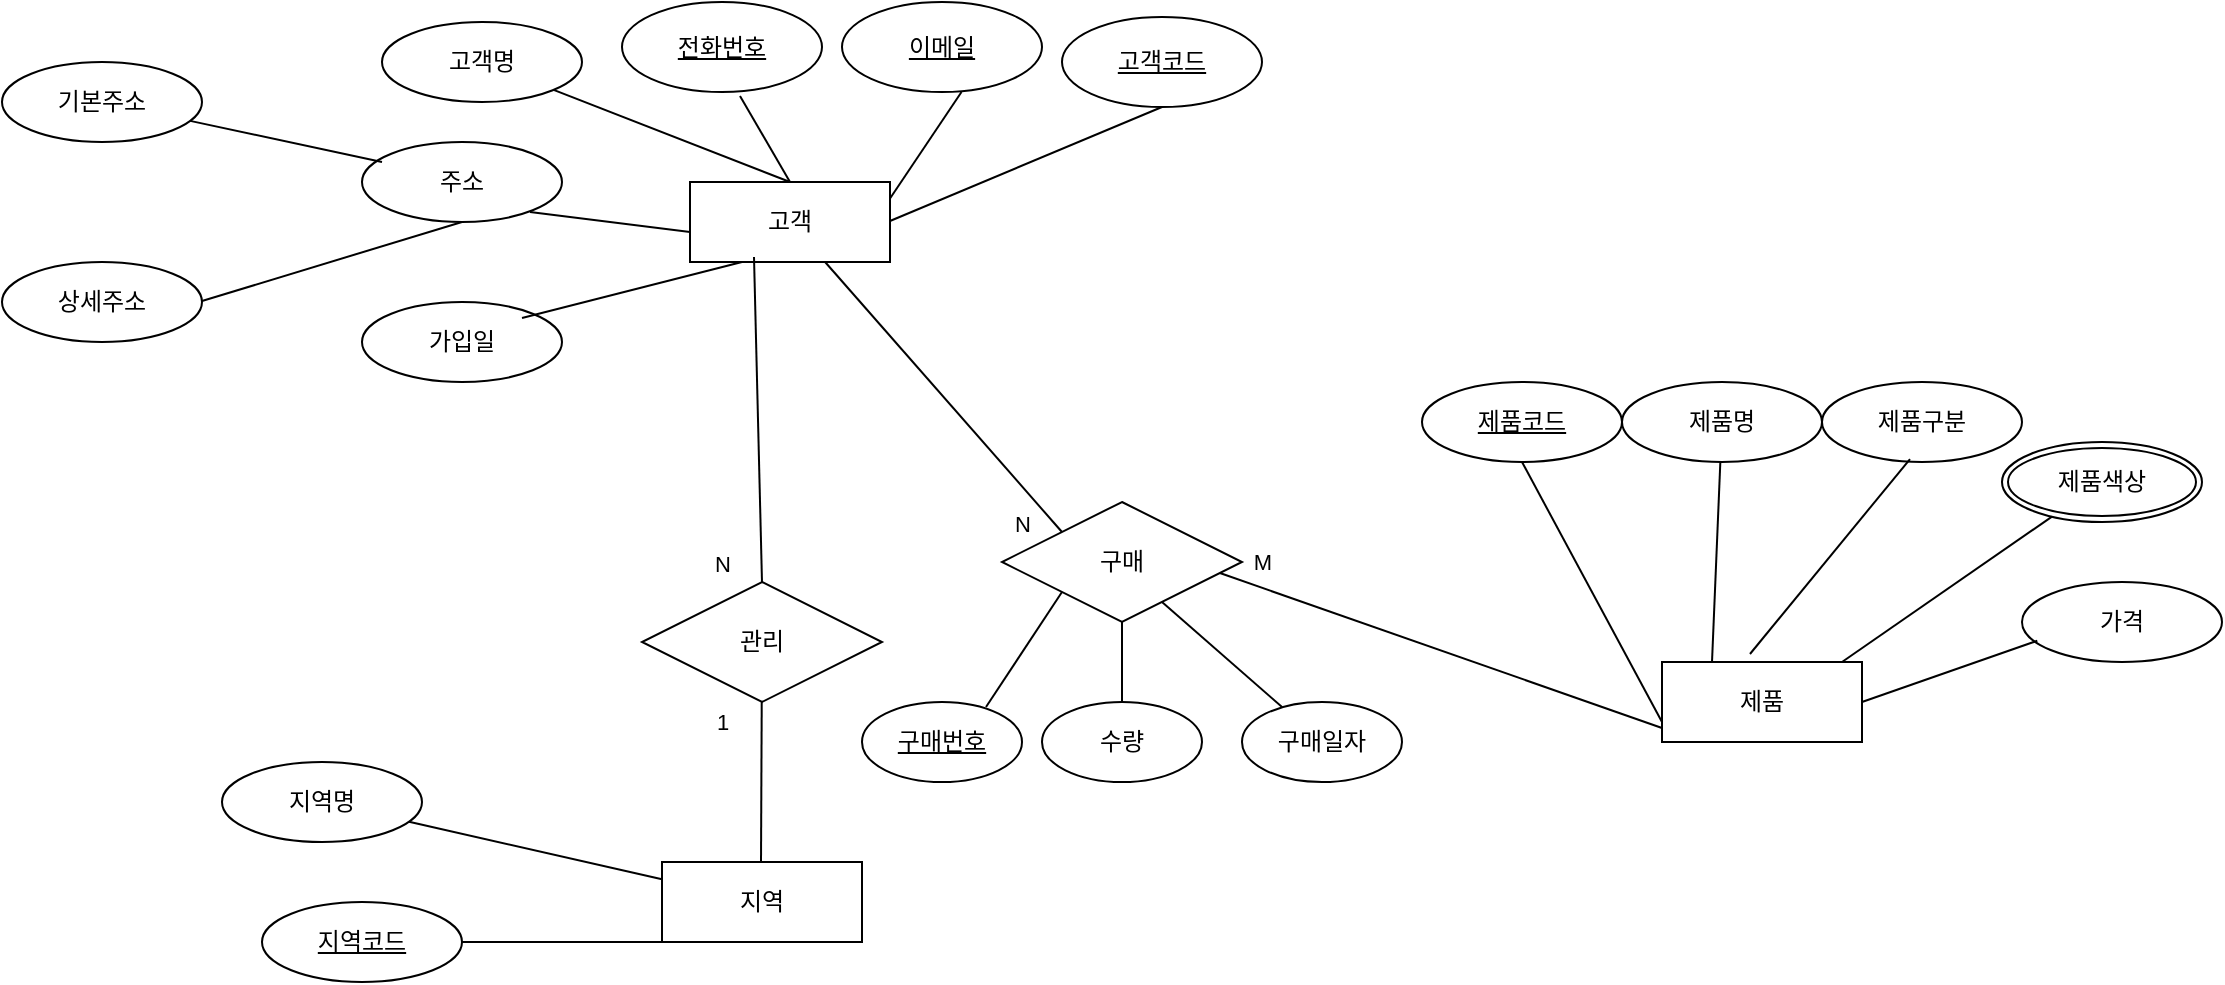 <mxfile version="24.2.1" type="github" pages="3">
  <diagram name="페이지-1" id="CWy5i0QQjxy458KxRu6v">
    <mxGraphModel dx="1026" dy="650" grid="1" gridSize="10" guides="1" tooltips="1" connect="1" arrows="1" fold="1" page="1" pageScale="1" pageWidth="827" pageHeight="1169" math="0" shadow="0">
      <root>
        <mxCell id="0" />
        <mxCell id="1" parent="0" />
        <mxCell id="4rN0HfoYX45G8c_FHVc5-1" value="고객" style="whiteSpace=wrap;html=1;align=center;" parent="1" vertex="1">
          <mxGeometry x="364" y="700" width="100" height="40" as="geometry" />
        </mxCell>
        <mxCell id="4rN0HfoYX45G8c_FHVc5-2" value="고객명" style="ellipse;whiteSpace=wrap;html=1;align=center;" parent="1" vertex="1">
          <mxGeometry x="210" y="620" width="100" height="40" as="geometry" />
        </mxCell>
        <mxCell id="4rN0HfoYX45G8c_FHVc5-5" value="" style="endArrow=none;html=1;rounded=0;entryX=0.5;entryY=0;entryDx=0;entryDy=0;" parent="1" source="4rN0HfoYX45G8c_FHVc5-2" target="4rN0HfoYX45G8c_FHVc5-1" edge="1">
          <mxGeometry relative="1" as="geometry">
            <mxPoint x="330" y="720" as="sourcePoint" />
            <mxPoint x="490" y="720" as="targetPoint" />
          </mxGeometry>
        </mxCell>
        <mxCell id="4rN0HfoYX45G8c_FHVc5-6" value="전화번호" style="ellipse;whiteSpace=wrap;html=1;align=center;fontStyle=4;" parent="1" vertex="1">
          <mxGeometry x="330" y="610" width="100" height="45" as="geometry" />
        </mxCell>
        <mxCell id="4rN0HfoYX45G8c_FHVc5-9" value="" style="endArrow=none;html=1;rounded=0;entryX=0.59;entryY=1.044;entryDx=0;entryDy=0;entryPerimeter=0;exitX=0.5;exitY=0;exitDx=0;exitDy=0;" parent="1" source="4rN0HfoYX45G8c_FHVc5-1" target="4rN0HfoYX45G8c_FHVc5-6" edge="1">
          <mxGeometry relative="1" as="geometry">
            <mxPoint x="330" y="720" as="sourcePoint" />
            <mxPoint x="490" y="720" as="targetPoint" />
          </mxGeometry>
        </mxCell>
        <mxCell id="4rN0HfoYX45G8c_FHVc5-12" value="이메일" style="ellipse;whiteSpace=wrap;html=1;align=center;fontStyle=4;" parent="1" vertex="1">
          <mxGeometry x="440" y="610" width="100" height="45" as="geometry" />
        </mxCell>
        <mxCell id="4rN0HfoYX45G8c_FHVc5-15" value="고객코드" style="ellipse;whiteSpace=wrap;html=1;align=center;fontStyle=4;" parent="1" vertex="1">
          <mxGeometry x="550" y="617.5" width="100" height="45" as="geometry" />
        </mxCell>
        <mxCell id="4rN0HfoYX45G8c_FHVc5-17" value="" style="endArrow=none;html=1;rounded=0;" parent="1" edge="1">
          <mxGeometry relative="1" as="geometry">
            <mxPoint x="464" y="708.23" as="sourcePoint" />
            <mxPoint x="499.75" y="655" as="targetPoint" />
          </mxGeometry>
        </mxCell>
        <mxCell id="4rN0HfoYX45G8c_FHVc5-18" value="" style="endArrow=none;html=1;rounded=0;entryX=0.5;entryY=1;entryDx=0;entryDy=0;" parent="1" target="4rN0HfoYX45G8c_FHVc5-15" edge="1">
          <mxGeometry relative="1" as="geometry">
            <mxPoint x="464" y="719.5" as="sourcePoint" />
            <mxPoint x="624" y="719.5" as="targetPoint" />
          </mxGeometry>
        </mxCell>
        <mxCell id="4rN0HfoYX45G8c_FHVc5-19" value="주소" style="ellipse;whiteSpace=wrap;html=1;align=center;" parent="1" vertex="1">
          <mxGeometry x="200" y="680" width="100" height="40" as="geometry" />
        </mxCell>
        <mxCell id="4rN0HfoYX45G8c_FHVc5-20" value="" style="endArrow=none;html=1;rounded=0;" parent="1" edge="1">
          <mxGeometry relative="1" as="geometry">
            <mxPoint x="284" y="715" as="sourcePoint" />
            <mxPoint x="364" y="725" as="targetPoint" />
          </mxGeometry>
        </mxCell>
        <mxCell id="4rN0HfoYX45G8c_FHVc5-21" value="기본주소" style="ellipse;whiteSpace=wrap;html=1;align=center;" parent="1" vertex="1">
          <mxGeometry x="20" y="640" width="100" height="40" as="geometry" />
        </mxCell>
        <mxCell id="4rN0HfoYX45G8c_FHVc5-22" value="상세주소" style="ellipse;whiteSpace=wrap;html=1;align=center;" parent="1" vertex="1">
          <mxGeometry x="20" y="740" width="100" height="40" as="geometry" />
        </mxCell>
        <mxCell id="4rN0HfoYX45G8c_FHVc5-26" value="" style="endArrow=none;html=1;rounded=0;" parent="1" source="4rN0HfoYX45G8c_FHVc5-21" edge="1">
          <mxGeometry relative="1" as="geometry">
            <mxPoint x="130" y="670" as="sourcePoint" />
            <mxPoint x="210" y="690" as="targetPoint" />
          </mxGeometry>
        </mxCell>
        <mxCell id="4rN0HfoYX45G8c_FHVc5-27" value="" style="endArrow=none;html=1;rounded=0;entryX=0.5;entryY=1;entryDx=0;entryDy=0;" parent="1" target="4rN0HfoYX45G8c_FHVc5-19" edge="1">
          <mxGeometry relative="1" as="geometry">
            <mxPoint x="120" y="759.5" as="sourcePoint" />
            <mxPoint x="280" y="759.5" as="targetPoint" />
          </mxGeometry>
        </mxCell>
        <mxCell id="4rN0HfoYX45G8c_FHVc5-28" value="가입일" style="ellipse;whiteSpace=wrap;html=1;align=center;" parent="1" vertex="1">
          <mxGeometry x="200" y="760" width="100" height="40" as="geometry" />
        </mxCell>
        <mxCell id="4rN0HfoYX45G8c_FHVc5-30" value="" style="endArrow=none;html=1;rounded=0;exitX=1;exitY=0.5;exitDx=0;exitDy=0;" parent="1" edge="1">
          <mxGeometry relative="1" as="geometry">
            <mxPoint x="280" y="768" as="sourcePoint" />
            <mxPoint x="390" y="740" as="targetPoint" />
          </mxGeometry>
        </mxCell>
        <mxCell id="4rN0HfoYX45G8c_FHVc5-35" value="지역" style="whiteSpace=wrap;html=1;align=center;" parent="1" vertex="1">
          <mxGeometry x="350" y="1040" width="100" height="40" as="geometry" />
        </mxCell>
        <mxCell id="4rN0HfoYX45G8c_FHVc5-36" value="지역명" style="ellipse;whiteSpace=wrap;html=1;align=center;" parent="1" vertex="1">
          <mxGeometry x="130" y="990" width="100" height="40" as="geometry" />
        </mxCell>
        <mxCell id="4rN0HfoYX45G8c_FHVc5-38" value="지역코드" style="ellipse;whiteSpace=wrap;html=1;align=center;fontStyle=4;" parent="1" vertex="1">
          <mxGeometry x="150" y="1060" width="100" height="40" as="geometry" />
        </mxCell>
        <mxCell id="4rN0HfoYX45G8c_FHVc5-40" value="" style="endArrow=none;html=1;rounded=0;entryX=0;entryY=1;entryDx=0;entryDy=0;" parent="1" source="4rN0HfoYX45G8c_FHVc5-38" target="4rN0HfoYX45G8c_FHVc5-35" edge="1">
          <mxGeometry relative="1" as="geometry">
            <mxPoint x="240" y="1010" as="sourcePoint" />
            <mxPoint x="400" y="980" as="targetPoint" />
          </mxGeometry>
        </mxCell>
        <mxCell id="4rN0HfoYX45G8c_FHVc5-41" value="제품" style="whiteSpace=wrap;html=1;align=center;" parent="1" vertex="1">
          <mxGeometry x="850" y="940" width="100" height="40" as="geometry" />
        </mxCell>
        <mxCell id="4rN0HfoYX45G8c_FHVc5-42" value="제품코드" style="ellipse;whiteSpace=wrap;html=1;align=center;fontStyle=4;" parent="1" vertex="1">
          <mxGeometry x="730" y="800" width="100" height="40" as="geometry" />
        </mxCell>
        <mxCell id="4rN0HfoYX45G8c_FHVc5-43" value="제품명" style="ellipse;whiteSpace=wrap;html=1;align=center;" parent="1" vertex="1">
          <mxGeometry x="830" y="800" width="100" height="40" as="geometry" />
        </mxCell>
        <mxCell id="4rN0HfoYX45G8c_FHVc5-44" value="제품구분" style="ellipse;whiteSpace=wrap;html=1;align=center;" parent="1" vertex="1">
          <mxGeometry x="930" y="800" width="100" height="40" as="geometry" />
        </mxCell>
        <mxCell id="4rN0HfoYX45G8c_FHVc5-46" value="제품색상" style="ellipse;shape=doubleEllipse;margin=3;whiteSpace=wrap;html=1;align=center;" parent="1" vertex="1">
          <mxGeometry x="1020" y="830" width="100" height="40" as="geometry" />
        </mxCell>
        <mxCell id="4rN0HfoYX45G8c_FHVc5-47" value="가격" style="ellipse;whiteSpace=wrap;html=1;align=center;" parent="1" vertex="1">
          <mxGeometry x="1030" y="900" width="100" height="40" as="geometry" />
        </mxCell>
        <mxCell id="4rN0HfoYX45G8c_FHVc5-48" value="" style="endArrow=none;html=1;rounded=0;entryX=0;entryY=0.75;entryDx=0;entryDy=0;exitX=0.5;exitY=1;exitDx=0;exitDy=0;" parent="1" source="4rN0HfoYX45G8c_FHVc5-42" target="4rN0HfoYX45G8c_FHVc5-41" edge="1">
          <mxGeometry relative="1" as="geometry">
            <mxPoint x="800" y="890" as="sourcePoint" />
            <mxPoint x="880" y="960" as="targetPoint" />
          </mxGeometry>
        </mxCell>
        <mxCell id="4rN0HfoYX45G8c_FHVc5-49" value="" style="endArrow=none;html=1;rounded=0;entryX=0.25;entryY=0;entryDx=0;entryDy=0;" parent="1" source="4rN0HfoYX45G8c_FHVc5-43" target="4rN0HfoYX45G8c_FHVc5-41" edge="1">
          <mxGeometry relative="1" as="geometry">
            <mxPoint x="830" y="840" as="sourcePoint" />
            <mxPoint x="915" y="870" as="targetPoint" />
          </mxGeometry>
        </mxCell>
        <mxCell id="4rN0HfoYX45G8c_FHVc5-50" value="" style="endArrow=none;html=1;rounded=0;exitX=0.44;exitY=-0.1;exitDx=0;exitDy=0;exitPerimeter=0;entryX=0.44;entryY=0.963;entryDx=0;entryDy=0;entryPerimeter=0;" parent="1" source="4rN0HfoYX45G8c_FHVc5-41" target="4rN0HfoYX45G8c_FHVc5-44" edge="1">
          <mxGeometry relative="1" as="geometry">
            <mxPoint x="910" y="880" as="sourcePoint" />
            <mxPoint x="923.221" y="839.815" as="targetPoint" />
          </mxGeometry>
        </mxCell>
        <mxCell id="4rN0HfoYX45G8c_FHVc5-51" value="" style="endArrow=none;html=1;rounded=0;" parent="1" target="4rN0HfoYX45G8c_FHVc5-46" edge="1">
          <mxGeometry relative="1" as="geometry">
            <mxPoint x="940" y="940" as="sourcePoint" />
            <mxPoint x="1010" y="890" as="targetPoint" />
          </mxGeometry>
        </mxCell>
        <mxCell id="4rN0HfoYX45G8c_FHVc5-52" value="" style="endArrow=none;html=1;rounded=0;entryX=0;entryY=1;entryDx=0;entryDy=0;" parent="1" edge="1">
          <mxGeometry relative="1" as="geometry">
            <mxPoint x="950" y="960" as="sourcePoint" />
            <mxPoint x="1037.645" y="929.392" as="targetPoint" />
          </mxGeometry>
        </mxCell>
        <mxCell id="0eGr4w4eoZEu1FNseGLn-2" value="관리" style="shape=rhombus;perimeter=rhombusPerimeter;whiteSpace=wrap;html=1;align=center;" parent="1" vertex="1">
          <mxGeometry x="340" y="900" width="120" height="60" as="geometry" />
        </mxCell>
        <mxCell id="0eGr4w4eoZEu1FNseGLn-3" value="" style="endArrow=none;html=1;rounded=0;" parent="1" source="4rN0HfoYX45G8c_FHVc5-36" target="4rN0HfoYX45G8c_FHVc5-35" edge="1">
          <mxGeometry relative="1" as="geometry">
            <mxPoint x="240" y="927.79" as="sourcePoint" />
            <mxPoint x="374" y="950.002" as="targetPoint" />
          </mxGeometry>
        </mxCell>
        <mxCell id="0eGr4w4eoZEu1FNseGLn-4" value="" style="endArrow=none;html=1;rounded=0;entryX=0.5;entryY=0;entryDx=0;entryDy=0;exitX=0.32;exitY=0.938;exitDx=0;exitDy=0;exitPerimeter=0;" parent="1" source="4rN0HfoYX45G8c_FHVc5-1" target="0eGr4w4eoZEu1FNseGLn-2" edge="1">
          <mxGeometry relative="1" as="geometry">
            <mxPoint x="190" y="870" as="sourcePoint" />
            <mxPoint x="350" y="870" as="targetPoint" />
          </mxGeometry>
        </mxCell>
        <mxCell id="0eGr4w4eoZEu1FNseGLn-7" value="N" style="edgeLabel;html=1;align=center;verticalAlign=middle;resizable=0;points=[];" parent="0eGr4w4eoZEu1FNseGLn-4" vertex="1" connectable="0">
          <mxGeometry x="0.577" y="4" relative="1" as="geometry">
            <mxPoint x="-23" y="25" as="offset" />
          </mxGeometry>
        </mxCell>
        <mxCell id="0eGr4w4eoZEu1FNseGLn-6" value="" style="endArrow=none;html=1;rounded=0;" parent="1" source="0eGr4w4eoZEu1FNseGLn-2" edge="1">
          <mxGeometry relative="1" as="geometry">
            <mxPoint x="400" y="970" as="sourcePoint" />
            <mxPoint x="399.5" y="1040" as="targetPoint" />
          </mxGeometry>
        </mxCell>
        <mxCell id="0eGr4w4eoZEu1FNseGLn-9" value="1" style="edgeLabel;html=1;align=center;verticalAlign=middle;resizable=0;points=[];" parent="0eGr4w4eoZEu1FNseGLn-6" vertex="1" connectable="0">
          <mxGeometry x="-0.711" y="-3" relative="1" as="geometry">
            <mxPoint x="-17" y="-2" as="offset" />
          </mxGeometry>
        </mxCell>
        <mxCell id="0eGr4w4eoZEu1FNseGLn-10" value="구매" style="shape=rhombus;perimeter=rhombusPerimeter;whiteSpace=wrap;html=1;align=center;" parent="1" vertex="1">
          <mxGeometry x="520" y="860" width="120" height="60" as="geometry" />
        </mxCell>
        <mxCell id="0eGr4w4eoZEu1FNseGLn-11" value="구매번호" style="ellipse;whiteSpace=wrap;html=1;align=center;fontStyle=4;" parent="1" vertex="1">
          <mxGeometry x="450" y="960" width="80" height="40" as="geometry" />
        </mxCell>
        <mxCell id="0eGr4w4eoZEu1FNseGLn-12" value="수량" style="ellipse;whiteSpace=wrap;html=1;align=center;" parent="1" vertex="1">
          <mxGeometry x="540" y="960" width="80" height="40" as="geometry" />
        </mxCell>
        <mxCell id="0eGr4w4eoZEu1FNseGLn-14" value="구매일자" style="ellipse;whiteSpace=wrap;html=1;align=center;" parent="1" vertex="1">
          <mxGeometry x="640" y="960" width="80" height="40" as="geometry" />
        </mxCell>
        <mxCell id="0eGr4w4eoZEu1FNseGLn-17" value="" style="endArrow=none;html=1;rounded=0;entryX=0.775;entryY=0.063;entryDx=0;entryDy=0;entryPerimeter=0;exitX=0;exitY=1;exitDx=0;exitDy=0;" parent="1" source="0eGr4w4eoZEu1FNseGLn-10" target="0eGr4w4eoZEu1FNseGLn-11" edge="1">
          <mxGeometry relative="1" as="geometry">
            <mxPoint x="550" y="890" as="sourcePoint" />
            <mxPoint x="520" y="980" as="targetPoint" />
          </mxGeometry>
        </mxCell>
        <mxCell id="0eGr4w4eoZEu1FNseGLn-18" value="" style="endArrow=none;html=1;rounded=0;" parent="1" source="0eGr4w4eoZEu1FNseGLn-10" target="0eGr4w4eoZEu1FNseGLn-12" edge="1">
          <mxGeometry relative="1" as="geometry">
            <mxPoint x="550" y="929.5" as="sourcePoint" />
            <mxPoint x="710" y="929.5" as="targetPoint" />
          </mxGeometry>
        </mxCell>
        <mxCell id="0eGr4w4eoZEu1FNseGLn-19" value="" style="endArrow=none;html=1;rounded=0;" parent="1" target="0eGr4w4eoZEu1FNseGLn-14" edge="1">
          <mxGeometry relative="1" as="geometry">
            <mxPoint x="600" y="910" as="sourcePoint" />
            <mxPoint x="670" y="956" as="targetPoint" />
          </mxGeometry>
        </mxCell>
        <mxCell id="0eGr4w4eoZEu1FNseGLn-20" value="" style="endArrow=none;html=1;rounded=0;entryX=0;entryY=0;entryDx=0;entryDy=0;" parent="1" source="4rN0HfoYX45G8c_FHVc5-1" target="0eGr4w4eoZEu1FNseGLn-10" edge="1">
          <mxGeometry relative="1" as="geometry">
            <mxPoint x="460" y="880" as="sourcePoint" />
            <mxPoint x="620" y="880" as="targetPoint" />
          </mxGeometry>
        </mxCell>
        <mxCell id="0eGr4w4eoZEu1FNseGLn-22" value="N" style="edgeLabel;html=1;align=center;verticalAlign=middle;resizable=0;points=[];" parent="0eGr4w4eoZEu1FNseGLn-20" vertex="1" connectable="0">
          <mxGeometry x="0.43" y="-3" relative="1" as="geometry">
            <mxPoint x="16" y="32" as="offset" />
          </mxGeometry>
        </mxCell>
        <mxCell id="0eGr4w4eoZEu1FNseGLn-21" value="" style="endArrow=none;html=1;rounded=0;exitX=0.908;exitY=0.592;exitDx=0;exitDy=0;exitPerimeter=0;" parent="1" source="0eGr4w4eoZEu1FNseGLn-10" edge="1">
          <mxGeometry relative="1" as="geometry">
            <mxPoint x="633.04" y="910" as="sourcePoint" />
            <mxPoint x="850" y="972.985" as="targetPoint" />
          </mxGeometry>
        </mxCell>
        <mxCell id="0eGr4w4eoZEu1FNseGLn-23" value="M" style="edgeLabel;html=1;align=center;verticalAlign=middle;resizable=0;points=[];" parent="0eGr4w4eoZEu1FNseGLn-21" vertex="1" connectable="0">
          <mxGeometry x="0.264" y="4" relative="1" as="geometry">
            <mxPoint x="-120" y="-51" as="offset" />
          </mxGeometry>
        </mxCell>
      </root>
    </mxGraphModel>
  </diagram>
  <diagram id="-ozgDON6aGR_aXBM-A3G" name="페이지-2">
    <mxGraphModel dx="1026" dy="650" grid="1" gridSize="6" guides="1" tooltips="1" connect="1" arrows="1" fold="1" page="1" pageScale="1" pageWidth="827" pageHeight="1169" math="0" shadow="0">
      <root>
        <mxCell id="0" />
        <mxCell id="1" parent="0" />
        <mxCell id="TmwkMz8E-KAlOmBs97RE-1" value="고객" style="shape=table;startSize=30;container=1;collapsible=1;childLayout=tableLayout;fixedRows=1;rowLines=0;fontStyle=1;align=center;resizeLast=1;html=1;" parent="1" vertex="1">
          <mxGeometry x="30" y="120" width="180" height="330" as="geometry" />
        </mxCell>
        <mxCell id="TmwkMz8E-KAlOmBs97RE-2" value="" style="shape=tableRow;horizontal=0;startSize=0;swimlaneHead=0;swimlaneBody=0;fillColor=none;collapsible=0;dropTarget=0;points=[[0,0.5],[1,0.5]];portConstraint=eastwest;top=0;left=0;right=0;bottom=1;" parent="TmwkMz8E-KAlOmBs97RE-1" vertex="1">
          <mxGeometry y="30" width="180" height="60" as="geometry" />
        </mxCell>
        <mxCell id="TmwkMz8E-KAlOmBs97RE-3" value="PK" style="shape=partialRectangle;connectable=0;fillColor=none;top=0;left=0;bottom=0;right=0;fontStyle=1;overflow=hidden;whiteSpace=wrap;html=1;" parent="TmwkMz8E-KAlOmBs97RE-2" vertex="1">
          <mxGeometry width="30" height="60" as="geometry">
            <mxRectangle width="30" height="60" as="alternateBounds" />
          </mxGeometry>
        </mxCell>
        <mxCell id="TmwkMz8E-KAlOmBs97RE-4" value="고객코드" style="shape=partialRectangle;connectable=0;fillColor=none;top=0;left=0;bottom=0;right=0;align=left;spacingLeft=6;fontStyle=5;overflow=hidden;whiteSpace=wrap;html=1;" parent="TmwkMz8E-KAlOmBs97RE-2" vertex="1">
          <mxGeometry x="30" width="150" height="60" as="geometry">
            <mxRectangle width="150" height="60" as="alternateBounds" />
          </mxGeometry>
        </mxCell>
        <mxCell id="RPq5xzQ6dEwu8MVuDV5B-11" value="" style="shape=tableRow;horizontal=0;startSize=0;swimlaneHead=0;swimlaneBody=0;fillColor=none;collapsible=0;dropTarget=0;points=[[0,0.5],[1,0.5]];portConstraint=eastwest;top=0;left=0;right=0;bottom=1;" parent="TmwkMz8E-KAlOmBs97RE-1" vertex="1">
          <mxGeometry y="90" width="180" height="60" as="geometry" />
        </mxCell>
        <mxCell id="RPq5xzQ6dEwu8MVuDV5B-12" value="FK" style="shape=partialRectangle;connectable=0;fillColor=none;top=0;left=0;bottom=0;right=0;fontStyle=1;overflow=hidden;whiteSpace=wrap;html=1;" parent="RPq5xzQ6dEwu8MVuDV5B-11" vertex="1">
          <mxGeometry width="30" height="60" as="geometry">
            <mxRectangle width="30" height="60" as="alternateBounds" />
          </mxGeometry>
        </mxCell>
        <mxCell id="RPq5xzQ6dEwu8MVuDV5B-13" value="지역코드" style="shape=partialRectangle;connectable=0;fillColor=none;top=0;left=0;bottom=0;right=0;align=left;spacingLeft=6;fontStyle=5;overflow=hidden;whiteSpace=wrap;html=1;" parent="RPq5xzQ6dEwu8MVuDV5B-11" vertex="1">
          <mxGeometry x="30" width="150" height="60" as="geometry">
            <mxRectangle width="150" height="60" as="alternateBounds" />
          </mxGeometry>
        </mxCell>
        <mxCell id="TmwkMz8E-KAlOmBs97RE-5" value="" style="shape=tableRow;horizontal=0;startSize=0;swimlaneHead=0;swimlaneBody=0;fillColor=none;collapsible=0;dropTarget=0;points=[[0,0.5],[1,0.5]];portConstraint=eastwest;top=0;left=0;right=0;bottom=0;" parent="TmwkMz8E-KAlOmBs97RE-1" vertex="1">
          <mxGeometry y="150" width="180" height="30" as="geometry" />
        </mxCell>
        <mxCell id="TmwkMz8E-KAlOmBs97RE-6" value="" style="shape=partialRectangle;connectable=0;fillColor=none;top=0;left=0;bottom=0;right=0;editable=1;overflow=hidden;whiteSpace=wrap;html=1;" parent="TmwkMz8E-KAlOmBs97RE-5" vertex="1">
          <mxGeometry width="30" height="30" as="geometry">
            <mxRectangle width="30" height="30" as="alternateBounds" />
          </mxGeometry>
        </mxCell>
        <mxCell id="TmwkMz8E-KAlOmBs97RE-7" value="고객이름" style="shape=partialRectangle;connectable=0;fillColor=none;top=0;left=0;bottom=0;right=0;align=left;spacingLeft=6;overflow=hidden;whiteSpace=wrap;html=1;" parent="TmwkMz8E-KAlOmBs97RE-5" vertex="1">
          <mxGeometry x="30" width="150" height="30" as="geometry">
            <mxRectangle width="150" height="30" as="alternateBounds" />
          </mxGeometry>
        </mxCell>
        <mxCell id="TmwkMz8E-KAlOmBs97RE-8" value="" style="shape=tableRow;horizontal=0;startSize=0;swimlaneHead=0;swimlaneBody=0;fillColor=none;collapsible=0;dropTarget=0;points=[[0,0.5],[1,0.5]];portConstraint=eastwest;top=0;left=0;right=0;bottom=0;" parent="TmwkMz8E-KAlOmBs97RE-1" vertex="1">
          <mxGeometry y="180" width="180" height="30" as="geometry" />
        </mxCell>
        <mxCell id="TmwkMz8E-KAlOmBs97RE-9" value="" style="shape=partialRectangle;connectable=0;fillColor=none;top=0;left=0;bottom=0;right=0;editable=1;overflow=hidden;whiteSpace=wrap;html=1;" parent="TmwkMz8E-KAlOmBs97RE-8" vertex="1">
          <mxGeometry width="30" height="30" as="geometry">
            <mxRectangle width="30" height="30" as="alternateBounds" />
          </mxGeometry>
        </mxCell>
        <mxCell id="TmwkMz8E-KAlOmBs97RE-10" value="전화번호" style="shape=partialRectangle;connectable=0;fillColor=none;top=0;left=0;bottom=0;right=0;align=left;spacingLeft=6;overflow=hidden;whiteSpace=wrap;html=1;" parent="TmwkMz8E-KAlOmBs97RE-8" vertex="1">
          <mxGeometry x="30" width="150" height="30" as="geometry">
            <mxRectangle width="150" height="30" as="alternateBounds" />
          </mxGeometry>
        </mxCell>
        <mxCell id="TmwkMz8E-KAlOmBs97RE-11" value="" style="shape=tableRow;horizontal=0;startSize=0;swimlaneHead=0;swimlaneBody=0;fillColor=none;collapsible=0;dropTarget=0;points=[[0,0.5],[1,0.5]];portConstraint=eastwest;top=0;left=0;right=0;bottom=0;" parent="TmwkMz8E-KAlOmBs97RE-1" vertex="1">
          <mxGeometry y="210" width="180" height="30" as="geometry" />
        </mxCell>
        <mxCell id="TmwkMz8E-KAlOmBs97RE-12" value="" style="shape=partialRectangle;connectable=0;fillColor=none;top=0;left=0;bottom=0;right=0;editable=1;overflow=hidden;whiteSpace=wrap;html=1;" parent="TmwkMz8E-KAlOmBs97RE-11" vertex="1">
          <mxGeometry width="30" height="30" as="geometry">
            <mxRectangle width="30" height="30" as="alternateBounds" />
          </mxGeometry>
        </mxCell>
        <mxCell id="TmwkMz8E-KAlOmBs97RE-13" value="이메일" style="shape=partialRectangle;connectable=0;fillColor=none;top=0;left=0;bottom=0;right=0;align=left;spacingLeft=6;overflow=hidden;whiteSpace=wrap;html=1;" parent="TmwkMz8E-KAlOmBs97RE-11" vertex="1">
          <mxGeometry x="30" width="150" height="30" as="geometry">
            <mxRectangle width="150" height="30" as="alternateBounds" />
          </mxGeometry>
        </mxCell>
        <mxCell id="TmwkMz8E-KAlOmBs97RE-14" value="" style="shape=tableRow;horizontal=0;startSize=0;swimlaneHead=0;swimlaneBody=0;fillColor=none;collapsible=0;dropTarget=0;points=[[0,0.5],[1,0.5]];portConstraint=eastwest;top=0;left=0;right=0;bottom=0;" parent="TmwkMz8E-KAlOmBs97RE-1" vertex="1">
          <mxGeometry y="240" width="180" height="30" as="geometry" />
        </mxCell>
        <mxCell id="TmwkMz8E-KAlOmBs97RE-15" value="" style="shape=partialRectangle;connectable=0;fillColor=none;top=0;left=0;bottom=0;right=0;editable=1;overflow=hidden;whiteSpace=wrap;html=1;" parent="TmwkMz8E-KAlOmBs97RE-14" vertex="1">
          <mxGeometry width="30" height="30" as="geometry">
            <mxRectangle width="30" height="30" as="alternateBounds" />
          </mxGeometry>
        </mxCell>
        <mxCell id="TmwkMz8E-KAlOmBs97RE-16" value="기본주소" style="shape=partialRectangle;connectable=0;fillColor=none;top=0;left=0;bottom=0;right=0;align=left;spacingLeft=6;overflow=hidden;whiteSpace=wrap;html=1;" parent="TmwkMz8E-KAlOmBs97RE-14" vertex="1">
          <mxGeometry x="30" width="150" height="30" as="geometry">
            <mxRectangle width="150" height="30" as="alternateBounds" />
          </mxGeometry>
        </mxCell>
        <mxCell id="TmwkMz8E-KAlOmBs97RE-17" value="" style="shape=tableRow;horizontal=0;startSize=0;swimlaneHead=0;swimlaneBody=0;fillColor=none;collapsible=0;dropTarget=0;points=[[0,0.5],[1,0.5]];portConstraint=eastwest;top=0;left=0;right=0;bottom=0;" parent="TmwkMz8E-KAlOmBs97RE-1" vertex="1">
          <mxGeometry y="270" width="180" height="30" as="geometry" />
        </mxCell>
        <mxCell id="TmwkMz8E-KAlOmBs97RE-18" value="" style="shape=partialRectangle;connectable=0;fillColor=none;top=0;left=0;bottom=0;right=0;editable=1;overflow=hidden;whiteSpace=wrap;html=1;" parent="TmwkMz8E-KAlOmBs97RE-17" vertex="1">
          <mxGeometry width="30" height="30" as="geometry">
            <mxRectangle width="30" height="30" as="alternateBounds" />
          </mxGeometry>
        </mxCell>
        <mxCell id="TmwkMz8E-KAlOmBs97RE-19" value="상세주소" style="shape=partialRectangle;connectable=0;fillColor=none;top=0;left=0;bottom=0;right=0;align=left;spacingLeft=6;overflow=hidden;whiteSpace=wrap;html=1;" parent="TmwkMz8E-KAlOmBs97RE-17" vertex="1">
          <mxGeometry x="30" width="150" height="30" as="geometry">
            <mxRectangle width="150" height="30" as="alternateBounds" />
          </mxGeometry>
        </mxCell>
        <mxCell id="TmwkMz8E-KAlOmBs97RE-20" value="" style="shape=tableRow;horizontal=0;startSize=0;swimlaneHead=0;swimlaneBody=0;fillColor=none;collapsible=0;dropTarget=0;points=[[0,0.5],[1,0.5]];portConstraint=eastwest;top=0;left=0;right=0;bottom=0;" parent="TmwkMz8E-KAlOmBs97RE-1" vertex="1">
          <mxGeometry y="300" width="180" height="30" as="geometry" />
        </mxCell>
        <mxCell id="TmwkMz8E-KAlOmBs97RE-21" value="" style="shape=partialRectangle;connectable=0;fillColor=none;top=0;left=0;bottom=0;right=0;editable=1;overflow=hidden;whiteSpace=wrap;html=1;" parent="TmwkMz8E-KAlOmBs97RE-20" vertex="1">
          <mxGeometry width="30" height="30" as="geometry">
            <mxRectangle width="30" height="30" as="alternateBounds" />
          </mxGeometry>
        </mxCell>
        <mxCell id="TmwkMz8E-KAlOmBs97RE-22" value="가입일" style="shape=partialRectangle;connectable=0;fillColor=none;top=0;left=0;bottom=0;right=0;align=left;spacingLeft=6;overflow=hidden;whiteSpace=wrap;html=1;" parent="TmwkMz8E-KAlOmBs97RE-20" vertex="1">
          <mxGeometry x="30" width="150" height="30" as="geometry">
            <mxRectangle width="150" height="30" as="alternateBounds" />
          </mxGeometry>
        </mxCell>
        <mxCell id="TmwkMz8E-KAlOmBs97RE-26" value="구매" style="shape=table;startSize=30;container=1;collapsible=1;childLayout=tableLayout;fixedRows=1;rowLines=0;fontStyle=1;align=center;resizeLast=1;html=1;" parent="1" vertex="1">
          <mxGeometry x="318" y="120" width="180" height="330" as="geometry" />
        </mxCell>
        <mxCell id="RPq5xzQ6dEwu8MVuDV5B-2" value="" style="shape=tableRow;horizontal=0;startSize=0;swimlaneHead=0;swimlaneBody=0;fillColor=none;collapsible=0;dropTarget=0;points=[[0,0.5],[1,0.5]];portConstraint=eastwest;top=0;left=0;right=0;bottom=1;" parent="TmwkMz8E-KAlOmBs97RE-26" vertex="1">
          <mxGeometry y="30" width="180" height="60" as="geometry" />
        </mxCell>
        <mxCell id="RPq5xzQ6dEwu8MVuDV5B-3" value="PK" style="shape=partialRectangle;connectable=0;fillColor=none;top=0;left=0;bottom=0;right=0;fontStyle=1;overflow=hidden;whiteSpace=wrap;html=1;" parent="RPq5xzQ6dEwu8MVuDV5B-2" vertex="1">
          <mxGeometry width="30" height="60" as="geometry">
            <mxRectangle width="30" height="60" as="alternateBounds" />
          </mxGeometry>
        </mxCell>
        <mxCell id="RPq5xzQ6dEwu8MVuDV5B-4" value="구매번호" style="shape=partialRectangle;connectable=0;fillColor=none;top=0;left=0;bottom=0;right=0;align=left;spacingLeft=6;fontStyle=5;overflow=hidden;whiteSpace=wrap;html=1;" parent="RPq5xzQ6dEwu8MVuDV5B-2" vertex="1">
          <mxGeometry x="30" width="150" height="60" as="geometry">
            <mxRectangle width="150" height="60" as="alternateBounds" />
          </mxGeometry>
        </mxCell>
        <mxCell id="RPq5xzQ6dEwu8MVuDV5B-14" value="" style="shape=tableRow;horizontal=0;startSize=0;swimlaneHead=0;swimlaneBody=0;fillColor=none;collapsible=0;dropTarget=0;points=[[0,0.5],[1,0.5]];portConstraint=eastwest;top=0;left=0;right=0;bottom=1;" parent="TmwkMz8E-KAlOmBs97RE-26" vertex="1">
          <mxGeometry y="90" width="180" height="60" as="geometry" />
        </mxCell>
        <mxCell id="RPq5xzQ6dEwu8MVuDV5B-15" value="FK" style="shape=partialRectangle;connectable=0;fillColor=none;top=0;left=0;bottom=0;right=0;fontStyle=1;overflow=hidden;whiteSpace=wrap;html=1;" parent="RPq5xzQ6dEwu8MVuDV5B-14" vertex="1">
          <mxGeometry width="30" height="60" as="geometry">
            <mxRectangle width="30" height="60" as="alternateBounds" />
          </mxGeometry>
        </mxCell>
        <mxCell id="RPq5xzQ6dEwu8MVuDV5B-16" value="고객코드&amp;nbsp;" style="shape=partialRectangle;connectable=0;fillColor=none;top=0;left=0;bottom=0;right=0;align=left;spacingLeft=6;fontStyle=5;overflow=hidden;whiteSpace=wrap;html=1;" parent="RPq5xzQ6dEwu8MVuDV5B-14" vertex="1">
          <mxGeometry x="30" width="150" height="60" as="geometry">
            <mxRectangle width="150" height="60" as="alternateBounds" />
          </mxGeometry>
        </mxCell>
        <mxCell id="TmwkMz8E-KAlOmBs97RE-27" value="" style="shape=tableRow;horizontal=0;startSize=0;swimlaneHead=0;swimlaneBody=0;fillColor=none;collapsible=0;dropTarget=0;points=[[0,0.5],[1,0.5]];portConstraint=eastwest;top=0;left=0;right=0;bottom=1;" parent="TmwkMz8E-KAlOmBs97RE-26" vertex="1">
          <mxGeometry y="150" width="180" height="70" as="geometry" />
        </mxCell>
        <mxCell id="TmwkMz8E-KAlOmBs97RE-28" value="FK" style="shape=partialRectangle;connectable=0;fillColor=none;top=0;left=0;bottom=0;right=0;fontStyle=1;overflow=hidden;whiteSpace=wrap;html=1;" parent="TmwkMz8E-KAlOmBs97RE-27" vertex="1">
          <mxGeometry width="30" height="70" as="geometry">
            <mxRectangle width="30" height="70" as="alternateBounds" />
          </mxGeometry>
        </mxCell>
        <mxCell id="TmwkMz8E-KAlOmBs97RE-29" value="제품코드" style="shape=partialRectangle;connectable=0;fillColor=none;top=0;left=0;bottom=0;right=0;align=left;spacingLeft=6;fontStyle=5;overflow=hidden;whiteSpace=wrap;html=1;" parent="TmwkMz8E-KAlOmBs97RE-27" vertex="1">
          <mxGeometry x="30" width="150" height="70" as="geometry">
            <mxRectangle width="150" height="70" as="alternateBounds" />
          </mxGeometry>
        </mxCell>
        <mxCell id="TmwkMz8E-KAlOmBs97RE-30" value="" style="shape=tableRow;horizontal=0;startSize=0;swimlaneHead=0;swimlaneBody=0;fillColor=none;collapsible=0;dropTarget=0;points=[[0,0.5],[1,0.5]];portConstraint=eastwest;top=0;left=0;right=0;bottom=0;" parent="TmwkMz8E-KAlOmBs97RE-26" vertex="1">
          <mxGeometry y="220" width="180" height="80" as="geometry" />
        </mxCell>
        <mxCell id="TmwkMz8E-KAlOmBs97RE-31" value="" style="shape=partialRectangle;connectable=0;fillColor=none;top=0;left=0;bottom=0;right=0;editable=1;overflow=hidden;whiteSpace=wrap;html=1;" parent="TmwkMz8E-KAlOmBs97RE-30" vertex="1">
          <mxGeometry width="30" height="80" as="geometry">
            <mxRectangle width="30" height="80" as="alternateBounds" />
          </mxGeometry>
        </mxCell>
        <mxCell id="TmwkMz8E-KAlOmBs97RE-32" value="수량" style="shape=partialRectangle;connectable=0;fillColor=none;top=0;left=0;bottom=0;right=0;align=left;spacingLeft=6;overflow=hidden;whiteSpace=wrap;html=1;" parent="TmwkMz8E-KAlOmBs97RE-30" vertex="1">
          <mxGeometry x="30" width="150" height="80" as="geometry">
            <mxRectangle width="150" height="80" as="alternateBounds" />
          </mxGeometry>
        </mxCell>
        <mxCell id="TmwkMz8E-KAlOmBs97RE-33" value="" style="shape=tableRow;horizontal=0;startSize=0;swimlaneHead=0;swimlaneBody=0;fillColor=none;collapsible=0;dropTarget=0;points=[[0,0.5],[1,0.5]];portConstraint=eastwest;top=0;left=0;right=0;bottom=0;" parent="TmwkMz8E-KAlOmBs97RE-26" vertex="1">
          <mxGeometry y="300" width="180" height="30" as="geometry" />
        </mxCell>
        <mxCell id="TmwkMz8E-KAlOmBs97RE-34" value="" style="shape=partialRectangle;connectable=0;fillColor=none;top=0;left=0;bottom=0;right=0;editable=1;overflow=hidden;whiteSpace=wrap;html=1;" parent="TmwkMz8E-KAlOmBs97RE-33" vertex="1">
          <mxGeometry width="30" height="30" as="geometry">
            <mxRectangle width="30" height="30" as="alternateBounds" />
          </mxGeometry>
        </mxCell>
        <mxCell id="TmwkMz8E-KAlOmBs97RE-35" value="구매일자" style="shape=partialRectangle;connectable=0;fillColor=none;top=0;left=0;bottom=0;right=0;align=left;spacingLeft=6;overflow=hidden;whiteSpace=wrap;html=1;" parent="TmwkMz8E-KAlOmBs97RE-33" vertex="1">
          <mxGeometry x="30" width="150" height="30" as="geometry">
            <mxRectangle width="150" height="30" as="alternateBounds" />
          </mxGeometry>
        </mxCell>
        <mxCell id="TmwkMz8E-KAlOmBs97RE-56" value="제품" style="shape=table;startSize=30;container=1;collapsible=1;childLayout=tableLayout;fixedRows=1;rowLines=0;fontStyle=1;align=center;resizeLast=1;html=1;" parent="1" vertex="1">
          <mxGeometry x="620" y="120" width="180" height="150" as="geometry" />
        </mxCell>
        <mxCell id="TmwkMz8E-KAlOmBs97RE-57" value="" style="shape=tableRow;horizontal=0;startSize=0;swimlaneHead=0;swimlaneBody=0;fillColor=none;collapsible=0;dropTarget=0;points=[[0,0.5],[1,0.5]];portConstraint=eastwest;top=0;left=0;right=0;bottom=1;" parent="TmwkMz8E-KAlOmBs97RE-56" vertex="1">
          <mxGeometry y="30" width="180" height="30" as="geometry" />
        </mxCell>
        <mxCell id="TmwkMz8E-KAlOmBs97RE-58" value="PK" style="shape=partialRectangle;connectable=0;fillColor=none;top=0;left=0;bottom=0;right=0;fontStyle=1;overflow=hidden;whiteSpace=wrap;html=1;" parent="TmwkMz8E-KAlOmBs97RE-57" vertex="1">
          <mxGeometry width="30" height="30" as="geometry">
            <mxRectangle width="30" height="30" as="alternateBounds" />
          </mxGeometry>
        </mxCell>
        <mxCell id="TmwkMz8E-KAlOmBs97RE-59" value="제품코드" style="shape=partialRectangle;connectable=0;fillColor=none;top=0;left=0;bottom=0;right=0;align=left;spacingLeft=6;fontStyle=5;overflow=hidden;whiteSpace=wrap;html=1;" parent="TmwkMz8E-KAlOmBs97RE-57" vertex="1">
          <mxGeometry x="30" width="150" height="30" as="geometry">
            <mxRectangle width="150" height="30" as="alternateBounds" />
          </mxGeometry>
        </mxCell>
        <mxCell id="TmwkMz8E-KAlOmBs97RE-60" value="" style="shape=tableRow;horizontal=0;startSize=0;swimlaneHead=0;swimlaneBody=0;fillColor=none;collapsible=0;dropTarget=0;points=[[0,0.5],[1,0.5]];portConstraint=eastwest;top=0;left=0;right=0;bottom=0;" parent="TmwkMz8E-KAlOmBs97RE-56" vertex="1">
          <mxGeometry y="60" width="180" height="30" as="geometry" />
        </mxCell>
        <mxCell id="TmwkMz8E-KAlOmBs97RE-61" value="" style="shape=partialRectangle;connectable=0;fillColor=none;top=0;left=0;bottom=0;right=0;editable=1;overflow=hidden;whiteSpace=wrap;html=1;" parent="TmwkMz8E-KAlOmBs97RE-60" vertex="1">
          <mxGeometry width="30" height="30" as="geometry">
            <mxRectangle width="30" height="30" as="alternateBounds" />
          </mxGeometry>
        </mxCell>
        <mxCell id="TmwkMz8E-KAlOmBs97RE-62" value="제품명" style="shape=partialRectangle;connectable=0;fillColor=none;top=0;left=0;bottom=0;right=0;align=left;spacingLeft=6;overflow=hidden;whiteSpace=wrap;html=1;" parent="TmwkMz8E-KAlOmBs97RE-60" vertex="1">
          <mxGeometry x="30" width="150" height="30" as="geometry">
            <mxRectangle width="150" height="30" as="alternateBounds" />
          </mxGeometry>
        </mxCell>
        <mxCell id="TmwkMz8E-KAlOmBs97RE-63" value="" style="shape=tableRow;horizontal=0;startSize=0;swimlaneHead=0;swimlaneBody=0;fillColor=none;collapsible=0;dropTarget=0;points=[[0,0.5],[1,0.5]];portConstraint=eastwest;top=0;left=0;right=0;bottom=0;" parent="TmwkMz8E-KAlOmBs97RE-56" vertex="1">
          <mxGeometry y="90" width="180" height="30" as="geometry" />
        </mxCell>
        <mxCell id="TmwkMz8E-KAlOmBs97RE-64" value="" style="shape=partialRectangle;connectable=0;fillColor=none;top=0;left=0;bottom=0;right=0;editable=1;overflow=hidden;whiteSpace=wrap;html=1;" parent="TmwkMz8E-KAlOmBs97RE-63" vertex="1">
          <mxGeometry width="30" height="30" as="geometry">
            <mxRectangle width="30" height="30" as="alternateBounds" />
          </mxGeometry>
        </mxCell>
        <mxCell id="TmwkMz8E-KAlOmBs97RE-65" value="제품구분" style="shape=partialRectangle;connectable=0;fillColor=none;top=0;left=0;bottom=0;right=0;align=left;spacingLeft=6;overflow=hidden;whiteSpace=wrap;html=1;" parent="TmwkMz8E-KAlOmBs97RE-63" vertex="1">
          <mxGeometry x="30" width="150" height="30" as="geometry">
            <mxRectangle width="150" height="30" as="alternateBounds" />
          </mxGeometry>
        </mxCell>
        <mxCell id="TmwkMz8E-KAlOmBs97RE-66" value="" style="shape=tableRow;horizontal=0;startSize=0;swimlaneHead=0;swimlaneBody=0;fillColor=none;collapsible=0;dropTarget=0;points=[[0,0.5],[1,0.5]];portConstraint=eastwest;top=0;left=0;right=0;bottom=0;" parent="TmwkMz8E-KAlOmBs97RE-56" vertex="1">
          <mxGeometry y="120" width="180" height="30" as="geometry" />
        </mxCell>
        <mxCell id="TmwkMz8E-KAlOmBs97RE-67" value="" style="shape=partialRectangle;connectable=0;fillColor=none;top=0;left=0;bottom=0;right=0;editable=1;overflow=hidden;whiteSpace=wrap;html=1;" parent="TmwkMz8E-KAlOmBs97RE-66" vertex="1">
          <mxGeometry width="30" height="30" as="geometry">
            <mxRectangle width="30" height="30" as="alternateBounds" />
          </mxGeometry>
        </mxCell>
        <mxCell id="TmwkMz8E-KAlOmBs97RE-68" value="가격" style="shape=partialRectangle;connectable=0;fillColor=none;top=0;left=0;bottom=0;right=0;align=left;spacingLeft=6;overflow=hidden;whiteSpace=wrap;html=1;" parent="TmwkMz8E-KAlOmBs97RE-66" vertex="1">
          <mxGeometry x="30" width="150" height="30" as="geometry">
            <mxRectangle width="150" height="30" as="alternateBounds" />
          </mxGeometry>
        </mxCell>
        <mxCell id="TmwkMz8E-KAlOmBs97RE-69" value="지역" style="shape=table;startSize=30;container=1;collapsible=1;childLayout=tableLayout;fixedRows=1;rowLines=0;fontStyle=1;align=center;resizeLast=1;html=1;" parent="1" vertex="1">
          <mxGeometry x="324" y="642" width="180" height="90" as="geometry" />
        </mxCell>
        <mxCell id="TmwkMz8E-KAlOmBs97RE-70" value="" style="shape=tableRow;horizontal=0;startSize=0;swimlaneHead=0;swimlaneBody=0;fillColor=none;collapsible=0;dropTarget=0;points=[[0,0.5],[1,0.5]];portConstraint=eastwest;top=0;left=0;right=0;bottom=1;" parent="TmwkMz8E-KAlOmBs97RE-69" vertex="1">
          <mxGeometry y="30" width="180" height="30" as="geometry" />
        </mxCell>
        <mxCell id="TmwkMz8E-KAlOmBs97RE-71" value="PK" style="shape=partialRectangle;connectable=0;fillColor=none;top=0;left=0;bottom=0;right=0;fontStyle=1;overflow=hidden;whiteSpace=wrap;html=1;" parent="TmwkMz8E-KAlOmBs97RE-70" vertex="1">
          <mxGeometry width="30" height="30" as="geometry">
            <mxRectangle width="30" height="30" as="alternateBounds" />
          </mxGeometry>
        </mxCell>
        <mxCell id="TmwkMz8E-KAlOmBs97RE-72" value="지역코드" style="shape=partialRectangle;connectable=0;fillColor=none;top=0;left=0;bottom=0;right=0;align=left;spacingLeft=6;fontStyle=5;overflow=hidden;whiteSpace=wrap;html=1;" parent="TmwkMz8E-KAlOmBs97RE-70" vertex="1">
          <mxGeometry x="30" width="150" height="30" as="geometry">
            <mxRectangle width="150" height="30" as="alternateBounds" />
          </mxGeometry>
        </mxCell>
        <mxCell id="TmwkMz8E-KAlOmBs97RE-73" value="" style="shape=tableRow;horizontal=0;startSize=0;swimlaneHead=0;swimlaneBody=0;fillColor=none;collapsible=0;dropTarget=0;points=[[0,0.5],[1,0.5]];portConstraint=eastwest;top=0;left=0;right=0;bottom=0;" parent="TmwkMz8E-KAlOmBs97RE-69" vertex="1">
          <mxGeometry y="60" width="180" height="30" as="geometry" />
        </mxCell>
        <mxCell id="TmwkMz8E-KAlOmBs97RE-74" value="" style="shape=partialRectangle;connectable=0;fillColor=none;top=0;left=0;bottom=0;right=0;editable=1;overflow=hidden;whiteSpace=wrap;html=1;" parent="TmwkMz8E-KAlOmBs97RE-73" vertex="1">
          <mxGeometry width="30" height="30" as="geometry">
            <mxRectangle width="30" height="30" as="alternateBounds" />
          </mxGeometry>
        </mxCell>
        <mxCell id="TmwkMz8E-KAlOmBs97RE-75" value="자역명" style="shape=partialRectangle;connectable=0;fillColor=none;top=0;left=0;bottom=0;right=0;align=left;spacingLeft=6;overflow=hidden;whiteSpace=wrap;html=1;" parent="TmwkMz8E-KAlOmBs97RE-73" vertex="1">
          <mxGeometry x="30" width="150" height="30" as="geometry">
            <mxRectangle width="150" height="30" as="alternateBounds" />
          </mxGeometry>
        </mxCell>
      </root>
    </mxGraphModel>
  </diagram>
  <diagram id="UAKvoF1ehWI037zHbSES" name="페이지-3">
    <mxGraphModel dx="1026" dy="650" grid="1" gridSize="10" guides="1" tooltips="1" connect="1" arrows="1" fold="1" page="1" pageScale="1" pageWidth="827" pageHeight="1169" math="0" shadow="0">
      <root>
        <mxCell id="0" />
        <mxCell id="1" parent="0" />
        <mxCell id="M91WvqSdA1gk1MkNyGBs-1" value="교수" style="whiteSpace=wrap;html=1;align=center;" vertex="1" parent="1">
          <mxGeometry x="364" y="700" width="100" height="40" as="geometry" />
        </mxCell>
        <mxCell id="M91WvqSdA1gk1MkNyGBs-2" value="교수코드" style="ellipse;whiteSpace=wrap;html=1;align=center;" vertex="1" parent="1">
          <mxGeometry x="210" y="620" width="100" height="40" as="geometry" />
        </mxCell>
        <mxCell id="M91WvqSdA1gk1MkNyGBs-3" value="" style="endArrow=none;html=1;rounded=0;entryX=0.5;entryY=0;entryDx=0;entryDy=0;" edge="1" parent="1" source="M91WvqSdA1gk1MkNyGBs-2" target="M91WvqSdA1gk1MkNyGBs-1">
          <mxGeometry relative="1" as="geometry">
            <mxPoint x="330" y="720" as="sourcePoint" />
            <mxPoint x="490" y="720" as="targetPoint" />
          </mxGeometry>
        </mxCell>
        <mxCell id="M91WvqSdA1gk1MkNyGBs-10" value="교수이름" style="ellipse;whiteSpace=wrap;html=1;align=center;" vertex="1" parent="1">
          <mxGeometry x="200" y="680" width="100" height="40" as="geometry" />
        </mxCell>
        <mxCell id="M91WvqSdA1gk1MkNyGBs-11" value="" style="endArrow=none;html=1;rounded=0;" edge="1" parent="1">
          <mxGeometry relative="1" as="geometry">
            <mxPoint x="284" y="715" as="sourcePoint" />
            <mxPoint x="364" y="725" as="targetPoint" />
          </mxGeometry>
        </mxCell>
        <mxCell id="M91WvqSdA1gk1MkNyGBs-12" value="시작일" style="ellipse;whiteSpace=wrap;html=1;align=center;" vertex="1" parent="1">
          <mxGeometry x="290" y="1160" width="100" height="40" as="geometry" />
        </mxCell>
        <mxCell id="M91WvqSdA1gk1MkNyGBs-13" value="종료일" style="ellipse;whiteSpace=wrap;html=1;align=center;" vertex="1" parent="1">
          <mxGeometry x="180" y="1129" width="100" height="40" as="geometry" />
        </mxCell>
        <mxCell id="M91WvqSdA1gk1MkNyGBs-14" value="" style="endArrow=none;html=1;rounded=0;" edge="1" parent="1" source="M91WvqSdA1gk1MkNyGBs-12" target="M91WvqSdA1gk1MkNyGBs-18">
          <mxGeometry relative="1" as="geometry">
            <mxPoint x="130" y="670" as="sourcePoint" />
            <mxPoint x="210" y="690" as="targetPoint" />
          </mxGeometry>
        </mxCell>
        <mxCell id="M91WvqSdA1gk1MkNyGBs-15" value="" style="endArrow=none;html=1;rounded=0;entryX=0.5;entryY=1;entryDx=0;entryDy=0;exitX=0.73;exitY=0;exitDx=0;exitDy=0;exitPerimeter=0;" edge="1" parent="1" source="M91WvqSdA1gk1MkNyGBs-13">
          <mxGeometry relative="1" as="geometry">
            <mxPoint x="250" y="1119.5" as="sourcePoint" />
            <mxPoint x="380" y="1080" as="targetPoint" />
          </mxGeometry>
        </mxCell>
        <mxCell id="M91WvqSdA1gk1MkNyGBs-16" value="과목명" style="ellipse;whiteSpace=wrap;html=1;align=center;" vertex="1" parent="1">
          <mxGeometry x="160" y="1070" width="100" height="40" as="geometry" />
        </mxCell>
        <mxCell id="M91WvqSdA1gk1MkNyGBs-18" value="과목" style="whiteSpace=wrap;html=1;align=center;" vertex="1" parent="1">
          <mxGeometry x="350" y="1040" width="100" height="40" as="geometry" />
        </mxCell>
        <mxCell id="M91WvqSdA1gk1MkNyGBs-19" value="과목코드" style="ellipse;whiteSpace=wrap;html=1;align=center;" vertex="1" parent="1">
          <mxGeometry x="130" y="990" width="100" height="40" as="geometry" />
        </mxCell>
        <mxCell id="M91WvqSdA1gk1MkNyGBs-20" value="" style="endArrow=none;html=1;rounded=0;entryX=0;entryY=1;entryDx=0;entryDy=0;" edge="1" parent="1" target="M91WvqSdA1gk1MkNyGBs-18">
          <mxGeometry relative="1" as="geometry">
            <mxPoint x="250" y="1080" as="sourcePoint" />
            <mxPoint x="400" y="980" as="targetPoint" />
          </mxGeometry>
        </mxCell>
        <mxCell id="M91WvqSdA1gk1MkNyGBs-21" value="학과" style="whiteSpace=wrap;html=1;align=center;" vertex="1" parent="1">
          <mxGeometry x="890" y="700" width="100" height="40" as="geometry" />
        </mxCell>
        <mxCell id="M91WvqSdA1gk1MkNyGBs-22" value="학번" style="ellipse;whiteSpace=wrap;html=1;align=center;fontStyle=4;" vertex="1" parent="1">
          <mxGeometry x="1120" y="1020" width="100" height="40" as="geometry" />
        </mxCell>
        <mxCell id="M91WvqSdA1gk1MkNyGBs-23" value="키" style="ellipse;whiteSpace=wrap;html=1;align=center;" vertex="1" parent="1">
          <mxGeometry x="1110" y="1169" width="100" height="40" as="geometry" />
        </mxCell>
        <mxCell id="M91WvqSdA1gk1MkNyGBs-24" value="이름" style="ellipse;whiteSpace=wrap;html=1;align=center;" vertex="1" parent="1">
          <mxGeometry x="1120" y="1110" width="100" height="40" as="geometry" />
        </mxCell>
        <mxCell id="M91WvqSdA1gk1MkNyGBs-25" value="학과코드" style="ellipse;shape=doubleEllipse;margin=3;whiteSpace=wrap;html=1;align=center;" vertex="1" parent="1">
          <mxGeometry x="1090" y="650" width="100" height="40" as="geometry" />
        </mxCell>
        <mxCell id="M91WvqSdA1gk1MkNyGBs-26" value="학과명" style="ellipse;whiteSpace=wrap;html=1;align=center;" vertex="1" parent="1">
          <mxGeometry x="1100" y="750" width="100" height="40" as="geometry" />
        </mxCell>
        <mxCell id="M91WvqSdA1gk1MkNyGBs-30" value="" style="endArrow=none;html=1;rounded=0;exitX=1;exitY=0.75;exitDx=0;exitDy=0;" edge="1" parent="1" target="M91WvqSdA1gk1MkNyGBs-25" source="M91WvqSdA1gk1MkNyGBs-21">
          <mxGeometry relative="1" as="geometry">
            <mxPoint x="940" y="940" as="sourcePoint" />
            <mxPoint x="1010" y="890" as="targetPoint" />
            <Array as="points">
              <mxPoint x="1120" y="710" />
            </Array>
          </mxGeometry>
        </mxCell>
        <mxCell id="M91WvqSdA1gk1MkNyGBs-31" value="" style="endArrow=none;html=1;rounded=0;entryX=0;entryY=1;entryDx=0;entryDy=0;exitX=1;exitY=1;exitDx=0;exitDy=0;" edge="1" parent="1" source="M91WvqSdA1gk1MkNyGBs-21">
          <mxGeometry relative="1" as="geometry">
            <mxPoint x="1030" y="800" as="sourcePoint" />
            <mxPoint x="1117.645" y="769.392" as="targetPoint" />
          </mxGeometry>
        </mxCell>
        <mxCell id="M91WvqSdA1gk1MkNyGBs-32" value="강의" style="shape=rhombus;perimeter=rhombusPerimeter;whiteSpace=wrap;html=1;align=center;" vertex="1" parent="1">
          <mxGeometry x="340" y="900" width="120" height="60" as="geometry" />
        </mxCell>
        <mxCell id="M91WvqSdA1gk1MkNyGBs-33" value="" style="endArrow=none;html=1;rounded=0;" edge="1" parent="1" source="M91WvqSdA1gk1MkNyGBs-19" target="M91WvqSdA1gk1MkNyGBs-18">
          <mxGeometry relative="1" as="geometry">
            <mxPoint x="240" y="927.79" as="sourcePoint" />
            <mxPoint x="374" y="950.002" as="targetPoint" />
          </mxGeometry>
        </mxCell>
        <mxCell id="M91WvqSdA1gk1MkNyGBs-34" value="" style="endArrow=none;html=1;rounded=0;entryX=0.5;entryY=0;entryDx=0;entryDy=0;exitX=0.32;exitY=0.938;exitDx=0;exitDy=0;exitPerimeter=0;" edge="1" parent="1" source="M91WvqSdA1gk1MkNyGBs-1" target="M91WvqSdA1gk1MkNyGBs-32">
          <mxGeometry relative="1" as="geometry">
            <mxPoint x="190" y="870" as="sourcePoint" />
            <mxPoint x="350" y="870" as="targetPoint" />
          </mxGeometry>
        </mxCell>
        <mxCell id="M91WvqSdA1gk1MkNyGBs-35" value="1" style="edgeLabel;html=1;align=center;verticalAlign=middle;resizable=0;points=[];" vertex="1" connectable="0" parent="M91WvqSdA1gk1MkNyGBs-34">
          <mxGeometry x="0.577" y="4" relative="1" as="geometry">
            <mxPoint x="-23" y="25" as="offset" />
          </mxGeometry>
        </mxCell>
        <mxCell id="M91WvqSdA1gk1MkNyGBs-36" value="" style="endArrow=none;html=1;rounded=0;" edge="1" parent="1" source="M91WvqSdA1gk1MkNyGBs-32">
          <mxGeometry relative="1" as="geometry">
            <mxPoint x="400" y="970" as="sourcePoint" />
            <mxPoint x="399.5" y="1040" as="targetPoint" />
          </mxGeometry>
        </mxCell>
        <mxCell id="M91WvqSdA1gk1MkNyGBs-37" value="N" style="edgeLabel;html=1;align=center;verticalAlign=middle;resizable=0;points=[];" vertex="1" connectable="0" parent="M91WvqSdA1gk1MkNyGBs-36">
          <mxGeometry x="-0.711" y="-3" relative="1" as="geometry">
            <mxPoint x="-17" y="-2" as="offset" />
          </mxGeometry>
        </mxCell>
        <mxCell id="M91WvqSdA1gk1MkNyGBs-38" value="소속" style="shape=rhombus;perimeter=rhombusPerimeter;whiteSpace=wrap;html=1;align=center;" vertex="1" parent="1">
          <mxGeometry x="590" y="680" width="120" height="60" as="geometry" />
        </mxCell>
        <mxCell id="M91WvqSdA1gk1MkNyGBs-45" value="" style="endArrow=none;html=1;rounded=0;entryX=0;entryY=0;entryDx=0;entryDy=0;" edge="1" parent="1" source="M91WvqSdA1gk1MkNyGBs-1" target="M91WvqSdA1gk1MkNyGBs-38">
          <mxGeometry relative="1" as="geometry">
            <mxPoint x="460" y="880" as="sourcePoint" />
            <mxPoint x="620" y="880" as="targetPoint" />
          </mxGeometry>
        </mxCell>
        <mxCell id="M91WvqSdA1gk1MkNyGBs-46" value="N" style="edgeLabel;html=1;align=center;verticalAlign=middle;resizable=0;points=[];" vertex="1" connectable="0" parent="M91WvqSdA1gk1MkNyGBs-45">
          <mxGeometry x="0.43" y="-3" relative="1" as="geometry">
            <mxPoint x="19" y="7" as="offset" />
          </mxGeometry>
        </mxCell>
        <mxCell id="M91WvqSdA1gk1MkNyGBs-47" value="" style="endArrow=none;html=1;rounded=0;exitX=0.908;exitY=0.592;exitDx=0;exitDy=0;exitPerimeter=0;entryX=0;entryY=0.75;entryDx=0;entryDy=0;" edge="1" parent="1" source="M91WvqSdA1gk1MkNyGBs-38" target="M91WvqSdA1gk1MkNyGBs-21">
          <mxGeometry relative="1" as="geometry">
            <mxPoint x="633.04" y="910" as="sourcePoint" />
            <mxPoint x="850" y="973" as="targetPoint" />
          </mxGeometry>
        </mxCell>
        <mxCell id="M91WvqSdA1gk1MkNyGBs-50" value="소속" style="shape=rhombus;perimeter=rhombusPerimeter;whiteSpace=wrap;html=1;align=center;" vertex="1" parent="1">
          <mxGeometry x="890" y="910" width="120" height="60" as="geometry" />
        </mxCell>
        <mxCell id="M91WvqSdA1gk1MkNyGBs-52" value="학생" style="whiteSpace=wrap;html=1;align=center;" vertex="1" parent="1">
          <mxGeometry x="900" y="1070" width="100" height="40" as="geometry" />
        </mxCell>
        <mxCell id="M91WvqSdA1gk1MkNyGBs-54" value="수강" style="shape=rhombus;perimeter=rhombusPerimeter;whiteSpace=wrap;html=1;align=center;" vertex="1" parent="1">
          <mxGeometry x="660" y="1050" width="120" height="60" as="geometry" />
        </mxCell>
        <mxCell id="M91WvqSdA1gk1MkNyGBs-55" value="&lt;span style=&quot;border-bottom: 1px dotted&quot;&gt;수강신청일자&lt;/span&gt;" style="ellipse;whiteSpace=wrap;html=1;align=center;" vertex="1" parent="1">
          <mxGeometry x="730" y="1140" width="100" height="40" as="geometry" />
        </mxCell>
        <mxCell id="M91WvqSdA1gk1MkNyGBs-56" value="&lt;span style=&quot;border-bottom: 1px dotted&quot;&gt;수강번호&lt;/span&gt;" style="ellipse;whiteSpace=wrap;html=1;align=center;" vertex="1" parent="1">
          <mxGeometry x="590" y="1140" width="100" height="40" as="geometry" />
        </mxCell>
        <mxCell id="M91WvqSdA1gk1MkNyGBs-58" value="" style="endArrow=none;html=1;rounded=0;" edge="1" parent="1" target="M91WvqSdA1gk1MkNyGBs-50">
          <mxGeometry relative="1" as="geometry">
            <mxPoint x="940" y="750" as="sourcePoint" />
            <mxPoint x="1050" y="850" as="targetPoint" />
          </mxGeometry>
        </mxCell>
        <mxCell id="M91WvqSdA1gk1MkNyGBs-59" value="" style="endArrow=none;html=1;rounded=0;exitX=0.5;exitY=1;exitDx=0;exitDy=0;entryX=0.5;entryY=0;entryDx=0;entryDy=0;" edge="1" parent="1" source="M91WvqSdA1gk1MkNyGBs-50" target="M91WvqSdA1gk1MkNyGBs-52">
          <mxGeometry relative="1" as="geometry">
            <mxPoint x="850" y="1030" as="sourcePoint" />
            <mxPoint x="1010" y="1030" as="targetPoint" />
          </mxGeometry>
        </mxCell>
        <mxCell id="M91WvqSdA1gk1MkNyGBs-64" value="" style="endArrow=none;html=1;rounded=0;entryX=0;entryY=0.5;entryDx=0;entryDy=0;" edge="1" parent="1" target="M91WvqSdA1gk1MkNyGBs-54">
          <mxGeometry relative="1" as="geometry">
            <mxPoint x="450" y="1069" as="sourcePoint" />
            <mxPoint x="610" y="1069" as="targetPoint" />
          </mxGeometry>
        </mxCell>
        <mxCell id="M91WvqSdA1gk1MkNyGBs-65" value="" style="endArrow=none;html=1;rounded=0;" edge="1" parent="1">
          <mxGeometry relative="1" as="geometry">
            <mxPoint x="780" y="1080" as="sourcePoint" />
            <mxPoint x="890" y="1080" as="targetPoint" />
          </mxGeometry>
        </mxCell>
        <mxCell id="M91WvqSdA1gk1MkNyGBs-66" value="" style="endArrow=none;html=1;rounded=0;entryX=0.6;entryY=0;entryDx=0;entryDy=0;entryPerimeter=0;" edge="1" parent="1" source="M91WvqSdA1gk1MkNyGBs-54" target="M91WvqSdA1gk1MkNyGBs-56">
          <mxGeometry relative="1" as="geometry">
            <mxPoint x="580" y="990" as="sourcePoint" />
            <mxPoint x="650" y="1090" as="targetPoint" />
          </mxGeometry>
        </mxCell>
        <mxCell id="M91WvqSdA1gk1MkNyGBs-67" value="" style="endArrow=none;html=1;rounded=0;entryX=0.6;entryY=-0.025;entryDx=0;entryDy=0;entryPerimeter=0;" edge="1" parent="1" source="M91WvqSdA1gk1MkNyGBs-54" target="M91WvqSdA1gk1MkNyGBs-55">
          <mxGeometry relative="1" as="geometry">
            <mxPoint x="690" y="1110" as="sourcePoint" />
            <mxPoint x="850" y="1110" as="targetPoint" />
          </mxGeometry>
        </mxCell>
        <mxCell id="M91WvqSdA1gk1MkNyGBs-68" value="" style="endArrow=none;html=1;rounded=0;entryX=0.24;entryY=0.875;entryDx=0;entryDy=0;entryPerimeter=0;" edge="1" parent="1" target="M91WvqSdA1gk1MkNyGBs-22">
          <mxGeometry relative="1" as="geometry">
            <mxPoint x="980" y="1079" as="sourcePoint" />
            <mxPoint x="1140" y="1079" as="targetPoint" />
          </mxGeometry>
        </mxCell>
        <mxCell id="M91WvqSdA1gk1MkNyGBs-69" value="" style="endArrow=none;html=1;rounded=0;entryX=0;entryY=0.3;entryDx=0;entryDy=0;entryPerimeter=0;" edge="1" parent="1" target="M91WvqSdA1gk1MkNyGBs-23">
          <mxGeometry relative="1" as="geometry">
            <mxPoint x="960" y="1110" as="sourcePoint" />
            <mxPoint x="1120" y="1110" as="targetPoint" />
          </mxGeometry>
        </mxCell>
        <mxCell id="M91WvqSdA1gk1MkNyGBs-70" value="" style="endArrow=none;html=1;rounded=0;entryX=0;entryY=0;entryDx=0;entryDy=0;" edge="1" parent="1" target="M91WvqSdA1gk1MkNyGBs-24">
          <mxGeometry relative="1" as="geometry">
            <mxPoint x="980" y="1100" as="sourcePoint" />
            <mxPoint x="1140" y="1100" as="targetPoint" />
          </mxGeometry>
        </mxCell>
        <mxCell id="M91WvqSdA1gk1MkNyGBs-71" value="1" style="edgeLabel;html=1;align=center;verticalAlign=middle;resizable=0;points=[];" vertex="1" connectable="0" parent="1">
          <mxGeometry x="689.996" y="689.996" as="geometry" />
        </mxCell>
        <mxCell id="M91WvqSdA1gk1MkNyGBs-72" value="1" style="edgeLabel;html=1;align=center;verticalAlign=middle;resizable=0;points=[];" vertex="1" connectable="0" parent="1">
          <mxGeometry x="959.999" y="890.003" as="geometry" />
        </mxCell>
        <mxCell id="M91WvqSdA1gk1MkNyGBs-73" value="N" style="edgeLabel;html=1;align=center;verticalAlign=middle;resizable=0;points=[];" vertex="1" connectable="0" parent="1">
          <mxGeometry x="389.999" y="949.998" as="geometry">
            <mxPoint x="581" y="40" as="offset" />
          </mxGeometry>
        </mxCell>
      </root>
    </mxGraphModel>
  </diagram>
</mxfile>
